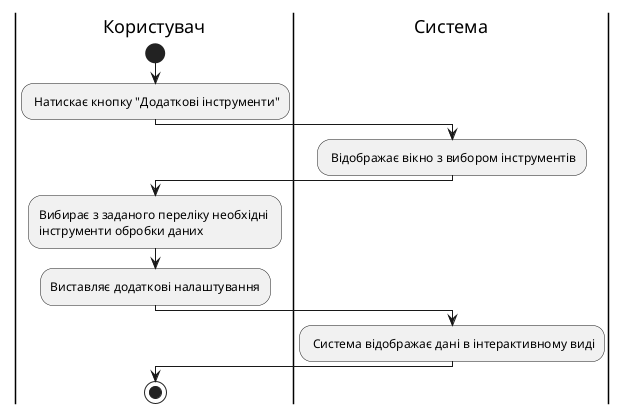 @startuml

|Користувач|
        start
        : Натискає кнопку "Додаткові інструменти";
    |Система|
        : Відображає вікно з вибором інструментів;
    |Користувач|
        :Вибирає з заданого переліку необхідні \nінструменти обробки даних;
        :Виставляє додаткові налаштування;
    |Система|
        : Система відображає дані в інтерактивному виді;
    |Користувач|
        stop;
@enduml


